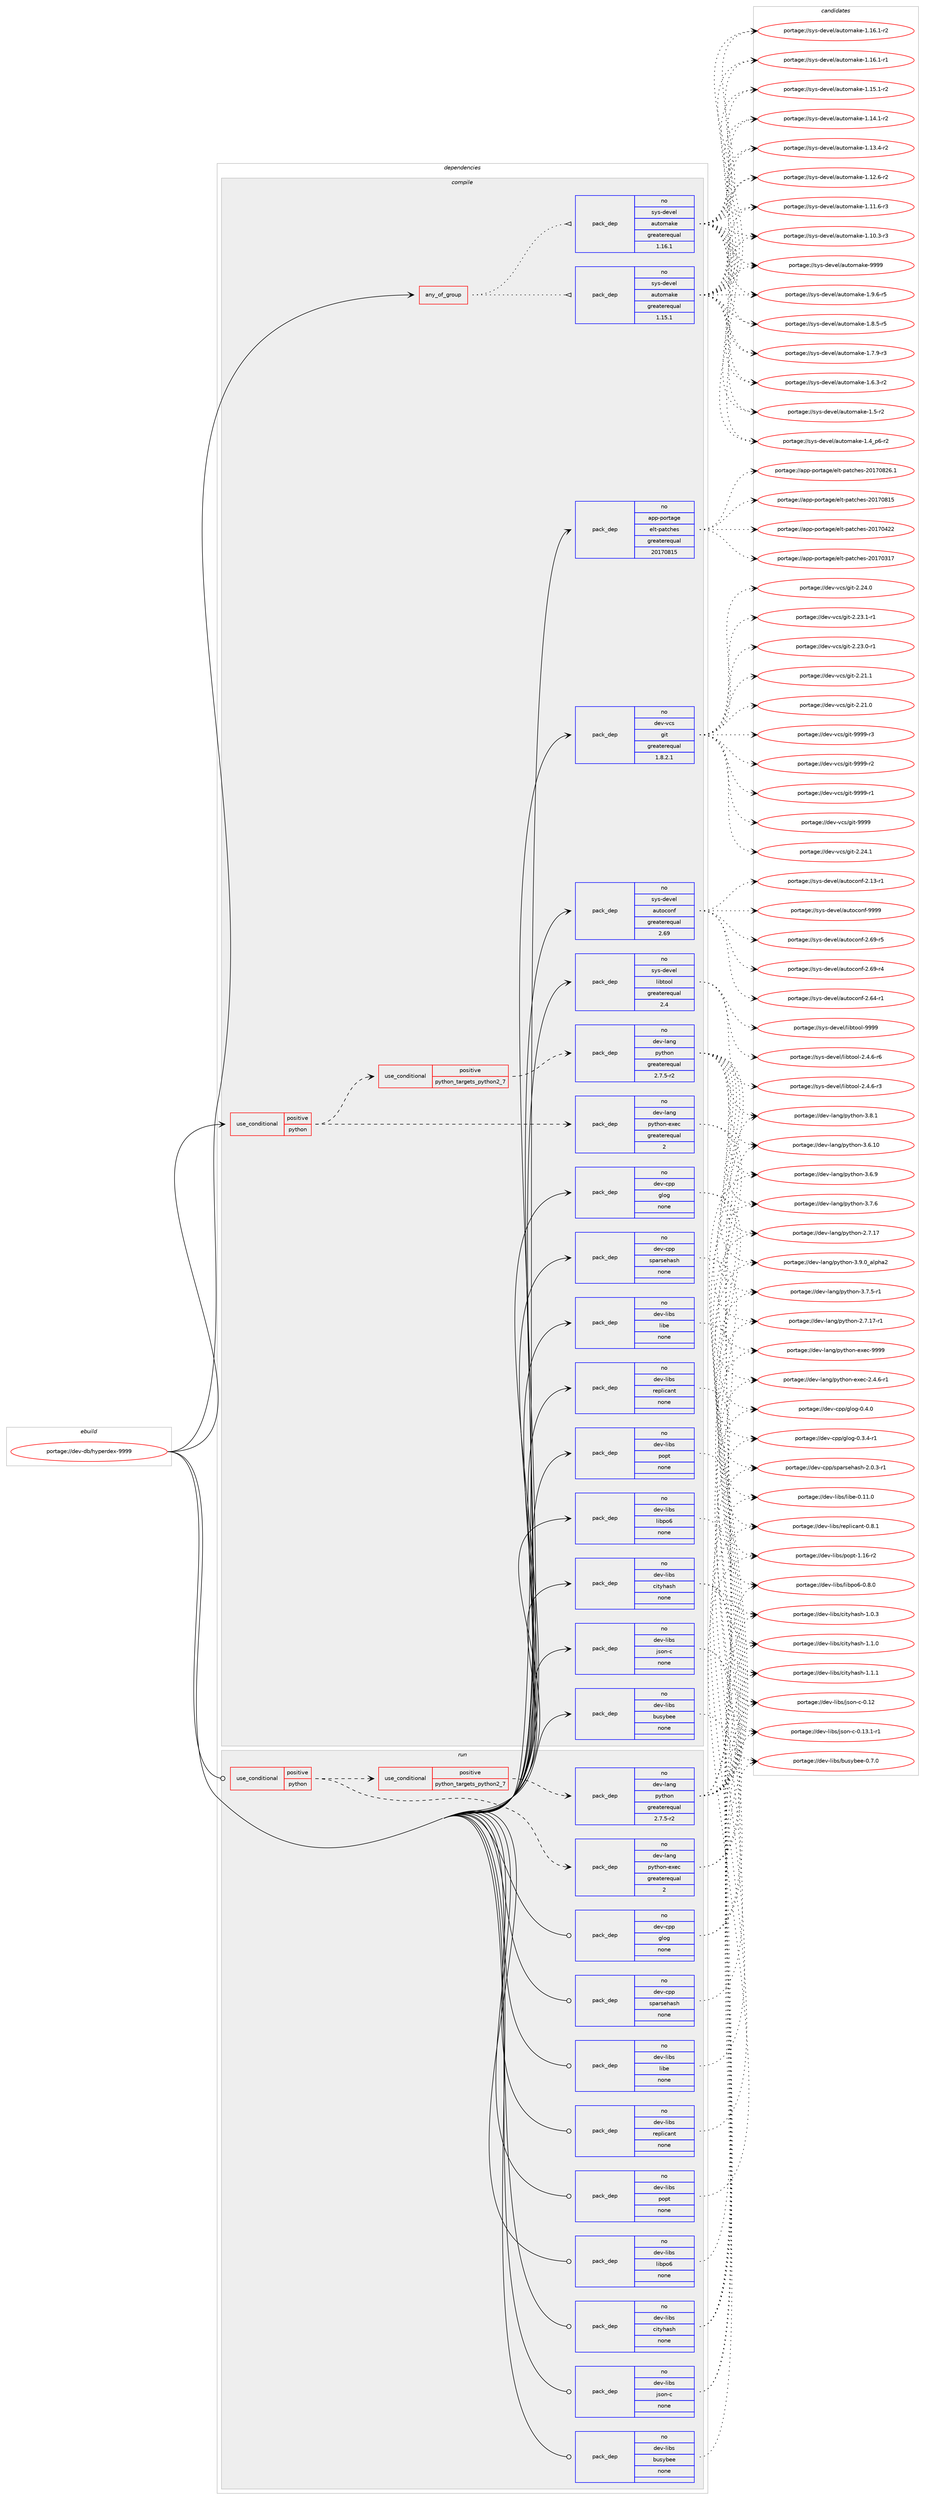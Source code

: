 digraph prolog {

# *************
# Graph options
# *************

newrank=true;
concentrate=true;
compound=true;
graph [rankdir=LR,fontname=Helvetica,fontsize=10,ranksep=1.5];#, ranksep=2.5, nodesep=0.2];
edge  [arrowhead=vee];
node  [fontname=Helvetica,fontsize=10];

# **********
# The ebuild
# **********

subgraph cluster_leftcol {
color=gray;
rank=same;
label=<<i>ebuild</i>>;
id [label="portage://dev-db/hyperdex-9999", color=red, width=4, href="../dev-db/hyperdex-9999.svg"];
}

# ****************
# The dependencies
# ****************

subgraph cluster_midcol {
color=gray;
label=<<i>dependencies</i>>;
subgraph cluster_compile {
fillcolor="#eeeeee";
style=filled;
label=<<i>compile</i>>;
subgraph any7053 {
dependency584596 [label=<<TABLE BORDER="0" CELLBORDER="1" CELLSPACING="0" CELLPADDING="4"><TR><TD CELLPADDING="10">any_of_group</TD></TR></TABLE>>, shape=none, color=red];subgraph pack438592 {
dependency584597 [label=<<TABLE BORDER="0" CELLBORDER="1" CELLSPACING="0" CELLPADDING="4" WIDTH="220"><TR><TD ROWSPAN="6" CELLPADDING="30">pack_dep</TD></TR><TR><TD WIDTH="110">no</TD></TR><TR><TD>sys-devel</TD></TR><TR><TD>automake</TD></TR><TR><TD>greaterequal</TD></TR><TR><TD>1.16.1</TD></TR></TABLE>>, shape=none, color=blue];
}
dependency584596:e -> dependency584597:w [weight=20,style="dotted",arrowhead="oinv"];
subgraph pack438593 {
dependency584598 [label=<<TABLE BORDER="0" CELLBORDER="1" CELLSPACING="0" CELLPADDING="4" WIDTH="220"><TR><TD ROWSPAN="6" CELLPADDING="30">pack_dep</TD></TR><TR><TD WIDTH="110">no</TD></TR><TR><TD>sys-devel</TD></TR><TR><TD>automake</TD></TR><TR><TD>greaterequal</TD></TR><TR><TD>1.15.1</TD></TR></TABLE>>, shape=none, color=blue];
}
dependency584596:e -> dependency584598:w [weight=20,style="dotted",arrowhead="oinv"];
}
id:e -> dependency584596:w [weight=20,style="solid",arrowhead="vee"];
subgraph cond138690 {
dependency584599 [label=<<TABLE BORDER="0" CELLBORDER="1" CELLSPACING="0" CELLPADDING="4"><TR><TD ROWSPAN="3" CELLPADDING="10">use_conditional</TD></TR><TR><TD>positive</TD></TR><TR><TD>python</TD></TR></TABLE>>, shape=none, color=red];
subgraph cond138691 {
dependency584600 [label=<<TABLE BORDER="0" CELLBORDER="1" CELLSPACING="0" CELLPADDING="4"><TR><TD ROWSPAN="3" CELLPADDING="10">use_conditional</TD></TR><TR><TD>positive</TD></TR><TR><TD>python_targets_python2_7</TD></TR></TABLE>>, shape=none, color=red];
subgraph pack438594 {
dependency584601 [label=<<TABLE BORDER="0" CELLBORDER="1" CELLSPACING="0" CELLPADDING="4" WIDTH="220"><TR><TD ROWSPAN="6" CELLPADDING="30">pack_dep</TD></TR><TR><TD WIDTH="110">no</TD></TR><TR><TD>dev-lang</TD></TR><TR><TD>python</TD></TR><TR><TD>greaterequal</TD></TR><TR><TD>2.7.5-r2</TD></TR></TABLE>>, shape=none, color=blue];
}
dependency584600:e -> dependency584601:w [weight=20,style="dashed",arrowhead="vee"];
}
dependency584599:e -> dependency584600:w [weight=20,style="dashed",arrowhead="vee"];
subgraph pack438595 {
dependency584602 [label=<<TABLE BORDER="0" CELLBORDER="1" CELLSPACING="0" CELLPADDING="4" WIDTH="220"><TR><TD ROWSPAN="6" CELLPADDING="30">pack_dep</TD></TR><TR><TD WIDTH="110">no</TD></TR><TR><TD>dev-lang</TD></TR><TR><TD>python-exec</TD></TR><TR><TD>greaterequal</TD></TR><TR><TD>2</TD></TR></TABLE>>, shape=none, color=blue];
}
dependency584599:e -> dependency584602:w [weight=20,style="dashed",arrowhead="vee"];
}
id:e -> dependency584599:w [weight=20,style="solid",arrowhead="vee"];
subgraph pack438596 {
dependency584603 [label=<<TABLE BORDER="0" CELLBORDER="1" CELLSPACING="0" CELLPADDING="4" WIDTH="220"><TR><TD ROWSPAN="6" CELLPADDING="30">pack_dep</TD></TR><TR><TD WIDTH="110">no</TD></TR><TR><TD>app-portage</TD></TR><TR><TD>elt-patches</TD></TR><TR><TD>greaterequal</TD></TR><TR><TD>20170815</TD></TR></TABLE>>, shape=none, color=blue];
}
id:e -> dependency584603:w [weight=20,style="solid",arrowhead="vee"];
subgraph pack438597 {
dependency584604 [label=<<TABLE BORDER="0" CELLBORDER="1" CELLSPACING="0" CELLPADDING="4" WIDTH="220"><TR><TD ROWSPAN="6" CELLPADDING="30">pack_dep</TD></TR><TR><TD WIDTH="110">no</TD></TR><TR><TD>dev-cpp</TD></TR><TR><TD>glog</TD></TR><TR><TD>none</TD></TR><TR><TD></TD></TR></TABLE>>, shape=none, color=blue];
}
id:e -> dependency584604:w [weight=20,style="solid",arrowhead="vee"];
subgraph pack438598 {
dependency584605 [label=<<TABLE BORDER="0" CELLBORDER="1" CELLSPACING="0" CELLPADDING="4" WIDTH="220"><TR><TD ROWSPAN="6" CELLPADDING="30">pack_dep</TD></TR><TR><TD WIDTH="110">no</TD></TR><TR><TD>dev-cpp</TD></TR><TR><TD>sparsehash</TD></TR><TR><TD>none</TD></TR><TR><TD></TD></TR></TABLE>>, shape=none, color=blue];
}
id:e -> dependency584605:w [weight=20,style="solid",arrowhead="vee"];
subgraph pack438599 {
dependency584606 [label=<<TABLE BORDER="0" CELLBORDER="1" CELLSPACING="0" CELLPADDING="4" WIDTH="220"><TR><TD ROWSPAN="6" CELLPADDING="30">pack_dep</TD></TR><TR><TD WIDTH="110">no</TD></TR><TR><TD>dev-libs</TD></TR><TR><TD>busybee</TD></TR><TR><TD>none</TD></TR><TR><TD></TD></TR></TABLE>>, shape=none, color=blue];
}
id:e -> dependency584606:w [weight=20,style="solid",arrowhead="vee"];
subgraph pack438600 {
dependency584607 [label=<<TABLE BORDER="0" CELLBORDER="1" CELLSPACING="0" CELLPADDING="4" WIDTH="220"><TR><TD ROWSPAN="6" CELLPADDING="30">pack_dep</TD></TR><TR><TD WIDTH="110">no</TD></TR><TR><TD>dev-libs</TD></TR><TR><TD>cityhash</TD></TR><TR><TD>none</TD></TR><TR><TD></TD></TR></TABLE>>, shape=none, color=blue];
}
id:e -> dependency584607:w [weight=20,style="solid",arrowhead="vee"];
subgraph pack438601 {
dependency584608 [label=<<TABLE BORDER="0" CELLBORDER="1" CELLSPACING="0" CELLPADDING="4" WIDTH="220"><TR><TD ROWSPAN="6" CELLPADDING="30">pack_dep</TD></TR><TR><TD WIDTH="110">no</TD></TR><TR><TD>dev-libs</TD></TR><TR><TD>json-c</TD></TR><TR><TD>none</TD></TR><TR><TD></TD></TR></TABLE>>, shape=none, color=blue];
}
id:e -> dependency584608:w [weight=20,style="solid",arrowhead="vee"];
subgraph pack438602 {
dependency584609 [label=<<TABLE BORDER="0" CELLBORDER="1" CELLSPACING="0" CELLPADDING="4" WIDTH="220"><TR><TD ROWSPAN="6" CELLPADDING="30">pack_dep</TD></TR><TR><TD WIDTH="110">no</TD></TR><TR><TD>dev-libs</TD></TR><TR><TD>libe</TD></TR><TR><TD>none</TD></TR><TR><TD></TD></TR></TABLE>>, shape=none, color=blue];
}
id:e -> dependency584609:w [weight=20,style="solid",arrowhead="vee"];
subgraph pack438603 {
dependency584610 [label=<<TABLE BORDER="0" CELLBORDER="1" CELLSPACING="0" CELLPADDING="4" WIDTH="220"><TR><TD ROWSPAN="6" CELLPADDING="30">pack_dep</TD></TR><TR><TD WIDTH="110">no</TD></TR><TR><TD>dev-libs</TD></TR><TR><TD>libpo6</TD></TR><TR><TD>none</TD></TR><TR><TD></TD></TR></TABLE>>, shape=none, color=blue];
}
id:e -> dependency584610:w [weight=20,style="solid",arrowhead="vee"];
subgraph pack438604 {
dependency584611 [label=<<TABLE BORDER="0" CELLBORDER="1" CELLSPACING="0" CELLPADDING="4" WIDTH="220"><TR><TD ROWSPAN="6" CELLPADDING="30">pack_dep</TD></TR><TR><TD WIDTH="110">no</TD></TR><TR><TD>dev-libs</TD></TR><TR><TD>popt</TD></TR><TR><TD>none</TD></TR><TR><TD></TD></TR></TABLE>>, shape=none, color=blue];
}
id:e -> dependency584611:w [weight=20,style="solid",arrowhead="vee"];
subgraph pack438605 {
dependency584612 [label=<<TABLE BORDER="0" CELLBORDER="1" CELLSPACING="0" CELLPADDING="4" WIDTH="220"><TR><TD ROWSPAN="6" CELLPADDING="30">pack_dep</TD></TR><TR><TD WIDTH="110">no</TD></TR><TR><TD>dev-libs</TD></TR><TR><TD>replicant</TD></TR><TR><TD>none</TD></TR><TR><TD></TD></TR></TABLE>>, shape=none, color=blue];
}
id:e -> dependency584612:w [weight=20,style="solid",arrowhead="vee"];
subgraph pack438606 {
dependency584613 [label=<<TABLE BORDER="0" CELLBORDER="1" CELLSPACING="0" CELLPADDING="4" WIDTH="220"><TR><TD ROWSPAN="6" CELLPADDING="30">pack_dep</TD></TR><TR><TD WIDTH="110">no</TD></TR><TR><TD>dev-vcs</TD></TR><TR><TD>git</TD></TR><TR><TD>greaterequal</TD></TR><TR><TD>1.8.2.1</TD></TR></TABLE>>, shape=none, color=blue];
}
id:e -> dependency584613:w [weight=20,style="solid",arrowhead="vee"];
subgraph pack438607 {
dependency584614 [label=<<TABLE BORDER="0" CELLBORDER="1" CELLSPACING="0" CELLPADDING="4" WIDTH="220"><TR><TD ROWSPAN="6" CELLPADDING="30">pack_dep</TD></TR><TR><TD WIDTH="110">no</TD></TR><TR><TD>sys-devel</TD></TR><TR><TD>autoconf</TD></TR><TR><TD>greaterequal</TD></TR><TR><TD>2.69</TD></TR></TABLE>>, shape=none, color=blue];
}
id:e -> dependency584614:w [weight=20,style="solid",arrowhead="vee"];
subgraph pack438608 {
dependency584615 [label=<<TABLE BORDER="0" CELLBORDER="1" CELLSPACING="0" CELLPADDING="4" WIDTH="220"><TR><TD ROWSPAN="6" CELLPADDING="30">pack_dep</TD></TR><TR><TD WIDTH="110">no</TD></TR><TR><TD>sys-devel</TD></TR><TR><TD>libtool</TD></TR><TR><TD>greaterequal</TD></TR><TR><TD>2.4</TD></TR></TABLE>>, shape=none, color=blue];
}
id:e -> dependency584615:w [weight=20,style="solid",arrowhead="vee"];
}
subgraph cluster_compileandrun {
fillcolor="#eeeeee";
style=filled;
label=<<i>compile and run</i>>;
}
subgraph cluster_run {
fillcolor="#eeeeee";
style=filled;
label=<<i>run</i>>;
subgraph cond138692 {
dependency584616 [label=<<TABLE BORDER="0" CELLBORDER="1" CELLSPACING="0" CELLPADDING="4"><TR><TD ROWSPAN="3" CELLPADDING="10">use_conditional</TD></TR><TR><TD>positive</TD></TR><TR><TD>python</TD></TR></TABLE>>, shape=none, color=red];
subgraph cond138693 {
dependency584617 [label=<<TABLE BORDER="0" CELLBORDER="1" CELLSPACING="0" CELLPADDING="4"><TR><TD ROWSPAN="3" CELLPADDING="10">use_conditional</TD></TR><TR><TD>positive</TD></TR><TR><TD>python_targets_python2_7</TD></TR></TABLE>>, shape=none, color=red];
subgraph pack438609 {
dependency584618 [label=<<TABLE BORDER="0" CELLBORDER="1" CELLSPACING="0" CELLPADDING="4" WIDTH="220"><TR><TD ROWSPAN="6" CELLPADDING="30">pack_dep</TD></TR><TR><TD WIDTH="110">no</TD></TR><TR><TD>dev-lang</TD></TR><TR><TD>python</TD></TR><TR><TD>greaterequal</TD></TR><TR><TD>2.7.5-r2</TD></TR></TABLE>>, shape=none, color=blue];
}
dependency584617:e -> dependency584618:w [weight=20,style="dashed",arrowhead="vee"];
}
dependency584616:e -> dependency584617:w [weight=20,style="dashed",arrowhead="vee"];
subgraph pack438610 {
dependency584619 [label=<<TABLE BORDER="0" CELLBORDER="1" CELLSPACING="0" CELLPADDING="4" WIDTH="220"><TR><TD ROWSPAN="6" CELLPADDING="30">pack_dep</TD></TR><TR><TD WIDTH="110">no</TD></TR><TR><TD>dev-lang</TD></TR><TR><TD>python-exec</TD></TR><TR><TD>greaterequal</TD></TR><TR><TD>2</TD></TR></TABLE>>, shape=none, color=blue];
}
dependency584616:e -> dependency584619:w [weight=20,style="dashed",arrowhead="vee"];
}
id:e -> dependency584616:w [weight=20,style="solid",arrowhead="odot"];
subgraph pack438611 {
dependency584620 [label=<<TABLE BORDER="0" CELLBORDER="1" CELLSPACING="0" CELLPADDING="4" WIDTH="220"><TR><TD ROWSPAN="6" CELLPADDING="30">pack_dep</TD></TR><TR><TD WIDTH="110">no</TD></TR><TR><TD>dev-cpp</TD></TR><TR><TD>glog</TD></TR><TR><TD>none</TD></TR><TR><TD></TD></TR></TABLE>>, shape=none, color=blue];
}
id:e -> dependency584620:w [weight=20,style="solid",arrowhead="odot"];
subgraph pack438612 {
dependency584621 [label=<<TABLE BORDER="0" CELLBORDER="1" CELLSPACING="0" CELLPADDING="4" WIDTH="220"><TR><TD ROWSPAN="6" CELLPADDING="30">pack_dep</TD></TR><TR><TD WIDTH="110">no</TD></TR><TR><TD>dev-cpp</TD></TR><TR><TD>sparsehash</TD></TR><TR><TD>none</TD></TR><TR><TD></TD></TR></TABLE>>, shape=none, color=blue];
}
id:e -> dependency584621:w [weight=20,style="solid",arrowhead="odot"];
subgraph pack438613 {
dependency584622 [label=<<TABLE BORDER="0" CELLBORDER="1" CELLSPACING="0" CELLPADDING="4" WIDTH="220"><TR><TD ROWSPAN="6" CELLPADDING="30">pack_dep</TD></TR><TR><TD WIDTH="110">no</TD></TR><TR><TD>dev-libs</TD></TR><TR><TD>busybee</TD></TR><TR><TD>none</TD></TR><TR><TD></TD></TR></TABLE>>, shape=none, color=blue];
}
id:e -> dependency584622:w [weight=20,style="solid",arrowhead="odot"];
subgraph pack438614 {
dependency584623 [label=<<TABLE BORDER="0" CELLBORDER="1" CELLSPACING="0" CELLPADDING="4" WIDTH="220"><TR><TD ROWSPAN="6" CELLPADDING="30">pack_dep</TD></TR><TR><TD WIDTH="110">no</TD></TR><TR><TD>dev-libs</TD></TR><TR><TD>cityhash</TD></TR><TR><TD>none</TD></TR><TR><TD></TD></TR></TABLE>>, shape=none, color=blue];
}
id:e -> dependency584623:w [weight=20,style="solid",arrowhead="odot"];
subgraph pack438615 {
dependency584624 [label=<<TABLE BORDER="0" CELLBORDER="1" CELLSPACING="0" CELLPADDING="4" WIDTH="220"><TR><TD ROWSPAN="6" CELLPADDING="30">pack_dep</TD></TR><TR><TD WIDTH="110">no</TD></TR><TR><TD>dev-libs</TD></TR><TR><TD>json-c</TD></TR><TR><TD>none</TD></TR><TR><TD></TD></TR></TABLE>>, shape=none, color=blue];
}
id:e -> dependency584624:w [weight=20,style="solid",arrowhead="odot"];
subgraph pack438616 {
dependency584625 [label=<<TABLE BORDER="0" CELLBORDER="1" CELLSPACING="0" CELLPADDING="4" WIDTH="220"><TR><TD ROWSPAN="6" CELLPADDING="30">pack_dep</TD></TR><TR><TD WIDTH="110">no</TD></TR><TR><TD>dev-libs</TD></TR><TR><TD>libe</TD></TR><TR><TD>none</TD></TR><TR><TD></TD></TR></TABLE>>, shape=none, color=blue];
}
id:e -> dependency584625:w [weight=20,style="solid",arrowhead="odot"];
subgraph pack438617 {
dependency584626 [label=<<TABLE BORDER="0" CELLBORDER="1" CELLSPACING="0" CELLPADDING="4" WIDTH="220"><TR><TD ROWSPAN="6" CELLPADDING="30">pack_dep</TD></TR><TR><TD WIDTH="110">no</TD></TR><TR><TD>dev-libs</TD></TR><TR><TD>libpo6</TD></TR><TR><TD>none</TD></TR><TR><TD></TD></TR></TABLE>>, shape=none, color=blue];
}
id:e -> dependency584626:w [weight=20,style="solid",arrowhead="odot"];
subgraph pack438618 {
dependency584627 [label=<<TABLE BORDER="0" CELLBORDER="1" CELLSPACING="0" CELLPADDING="4" WIDTH="220"><TR><TD ROWSPAN="6" CELLPADDING="30">pack_dep</TD></TR><TR><TD WIDTH="110">no</TD></TR><TR><TD>dev-libs</TD></TR><TR><TD>popt</TD></TR><TR><TD>none</TD></TR><TR><TD></TD></TR></TABLE>>, shape=none, color=blue];
}
id:e -> dependency584627:w [weight=20,style="solid",arrowhead="odot"];
subgraph pack438619 {
dependency584628 [label=<<TABLE BORDER="0" CELLBORDER="1" CELLSPACING="0" CELLPADDING="4" WIDTH="220"><TR><TD ROWSPAN="6" CELLPADDING="30">pack_dep</TD></TR><TR><TD WIDTH="110">no</TD></TR><TR><TD>dev-libs</TD></TR><TR><TD>replicant</TD></TR><TR><TD>none</TD></TR><TR><TD></TD></TR></TABLE>>, shape=none, color=blue];
}
id:e -> dependency584628:w [weight=20,style="solid",arrowhead="odot"];
}
}

# **************
# The candidates
# **************

subgraph cluster_choices {
rank=same;
color=gray;
label=<<i>candidates</i>>;

subgraph choice438592 {
color=black;
nodesep=1;
choice115121115451001011181011084797117116111109971071014557575757 [label="portage://sys-devel/automake-9999", color=red, width=4,href="../sys-devel/automake-9999.svg"];
choice115121115451001011181011084797117116111109971071014549465746544511453 [label="portage://sys-devel/automake-1.9.6-r5", color=red, width=4,href="../sys-devel/automake-1.9.6-r5.svg"];
choice115121115451001011181011084797117116111109971071014549465646534511453 [label="portage://sys-devel/automake-1.8.5-r5", color=red, width=4,href="../sys-devel/automake-1.8.5-r5.svg"];
choice115121115451001011181011084797117116111109971071014549465546574511451 [label="portage://sys-devel/automake-1.7.9-r3", color=red, width=4,href="../sys-devel/automake-1.7.9-r3.svg"];
choice115121115451001011181011084797117116111109971071014549465446514511450 [label="portage://sys-devel/automake-1.6.3-r2", color=red, width=4,href="../sys-devel/automake-1.6.3-r2.svg"];
choice11512111545100101118101108479711711611110997107101454946534511450 [label="portage://sys-devel/automake-1.5-r2", color=red, width=4,href="../sys-devel/automake-1.5-r2.svg"];
choice115121115451001011181011084797117116111109971071014549465295112544511450 [label="portage://sys-devel/automake-1.4_p6-r2", color=red, width=4,href="../sys-devel/automake-1.4_p6-r2.svg"];
choice11512111545100101118101108479711711611110997107101454946495446494511450 [label="portage://sys-devel/automake-1.16.1-r2", color=red, width=4,href="../sys-devel/automake-1.16.1-r2.svg"];
choice11512111545100101118101108479711711611110997107101454946495446494511449 [label="portage://sys-devel/automake-1.16.1-r1", color=red, width=4,href="../sys-devel/automake-1.16.1-r1.svg"];
choice11512111545100101118101108479711711611110997107101454946495346494511450 [label="portage://sys-devel/automake-1.15.1-r2", color=red, width=4,href="../sys-devel/automake-1.15.1-r2.svg"];
choice11512111545100101118101108479711711611110997107101454946495246494511450 [label="portage://sys-devel/automake-1.14.1-r2", color=red, width=4,href="../sys-devel/automake-1.14.1-r2.svg"];
choice11512111545100101118101108479711711611110997107101454946495146524511450 [label="portage://sys-devel/automake-1.13.4-r2", color=red, width=4,href="../sys-devel/automake-1.13.4-r2.svg"];
choice11512111545100101118101108479711711611110997107101454946495046544511450 [label="portage://sys-devel/automake-1.12.6-r2", color=red, width=4,href="../sys-devel/automake-1.12.6-r2.svg"];
choice11512111545100101118101108479711711611110997107101454946494946544511451 [label="portage://sys-devel/automake-1.11.6-r3", color=red, width=4,href="../sys-devel/automake-1.11.6-r3.svg"];
choice11512111545100101118101108479711711611110997107101454946494846514511451 [label="portage://sys-devel/automake-1.10.3-r3", color=red, width=4,href="../sys-devel/automake-1.10.3-r3.svg"];
dependency584597:e -> choice115121115451001011181011084797117116111109971071014557575757:w [style=dotted,weight="100"];
dependency584597:e -> choice115121115451001011181011084797117116111109971071014549465746544511453:w [style=dotted,weight="100"];
dependency584597:e -> choice115121115451001011181011084797117116111109971071014549465646534511453:w [style=dotted,weight="100"];
dependency584597:e -> choice115121115451001011181011084797117116111109971071014549465546574511451:w [style=dotted,weight="100"];
dependency584597:e -> choice115121115451001011181011084797117116111109971071014549465446514511450:w [style=dotted,weight="100"];
dependency584597:e -> choice11512111545100101118101108479711711611110997107101454946534511450:w [style=dotted,weight="100"];
dependency584597:e -> choice115121115451001011181011084797117116111109971071014549465295112544511450:w [style=dotted,weight="100"];
dependency584597:e -> choice11512111545100101118101108479711711611110997107101454946495446494511450:w [style=dotted,weight="100"];
dependency584597:e -> choice11512111545100101118101108479711711611110997107101454946495446494511449:w [style=dotted,weight="100"];
dependency584597:e -> choice11512111545100101118101108479711711611110997107101454946495346494511450:w [style=dotted,weight="100"];
dependency584597:e -> choice11512111545100101118101108479711711611110997107101454946495246494511450:w [style=dotted,weight="100"];
dependency584597:e -> choice11512111545100101118101108479711711611110997107101454946495146524511450:w [style=dotted,weight="100"];
dependency584597:e -> choice11512111545100101118101108479711711611110997107101454946495046544511450:w [style=dotted,weight="100"];
dependency584597:e -> choice11512111545100101118101108479711711611110997107101454946494946544511451:w [style=dotted,weight="100"];
dependency584597:e -> choice11512111545100101118101108479711711611110997107101454946494846514511451:w [style=dotted,weight="100"];
}
subgraph choice438593 {
color=black;
nodesep=1;
choice115121115451001011181011084797117116111109971071014557575757 [label="portage://sys-devel/automake-9999", color=red, width=4,href="../sys-devel/automake-9999.svg"];
choice115121115451001011181011084797117116111109971071014549465746544511453 [label="portage://sys-devel/automake-1.9.6-r5", color=red, width=4,href="../sys-devel/automake-1.9.6-r5.svg"];
choice115121115451001011181011084797117116111109971071014549465646534511453 [label="portage://sys-devel/automake-1.8.5-r5", color=red, width=4,href="../sys-devel/automake-1.8.5-r5.svg"];
choice115121115451001011181011084797117116111109971071014549465546574511451 [label="portage://sys-devel/automake-1.7.9-r3", color=red, width=4,href="../sys-devel/automake-1.7.9-r3.svg"];
choice115121115451001011181011084797117116111109971071014549465446514511450 [label="portage://sys-devel/automake-1.6.3-r2", color=red, width=4,href="../sys-devel/automake-1.6.3-r2.svg"];
choice11512111545100101118101108479711711611110997107101454946534511450 [label="portage://sys-devel/automake-1.5-r2", color=red, width=4,href="../sys-devel/automake-1.5-r2.svg"];
choice115121115451001011181011084797117116111109971071014549465295112544511450 [label="portage://sys-devel/automake-1.4_p6-r2", color=red, width=4,href="../sys-devel/automake-1.4_p6-r2.svg"];
choice11512111545100101118101108479711711611110997107101454946495446494511450 [label="portage://sys-devel/automake-1.16.1-r2", color=red, width=4,href="../sys-devel/automake-1.16.1-r2.svg"];
choice11512111545100101118101108479711711611110997107101454946495446494511449 [label="portage://sys-devel/automake-1.16.1-r1", color=red, width=4,href="../sys-devel/automake-1.16.1-r1.svg"];
choice11512111545100101118101108479711711611110997107101454946495346494511450 [label="portage://sys-devel/automake-1.15.1-r2", color=red, width=4,href="../sys-devel/automake-1.15.1-r2.svg"];
choice11512111545100101118101108479711711611110997107101454946495246494511450 [label="portage://sys-devel/automake-1.14.1-r2", color=red, width=4,href="../sys-devel/automake-1.14.1-r2.svg"];
choice11512111545100101118101108479711711611110997107101454946495146524511450 [label="portage://sys-devel/automake-1.13.4-r2", color=red, width=4,href="../sys-devel/automake-1.13.4-r2.svg"];
choice11512111545100101118101108479711711611110997107101454946495046544511450 [label="portage://sys-devel/automake-1.12.6-r2", color=red, width=4,href="../sys-devel/automake-1.12.6-r2.svg"];
choice11512111545100101118101108479711711611110997107101454946494946544511451 [label="portage://sys-devel/automake-1.11.6-r3", color=red, width=4,href="../sys-devel/automake-1.11.6-r3.svg"];
choice11512111545100101118101108479711711611110997107101454946494846514511451 [label="portage://sys-devel/automake-1.10.3-r3", color=red, width=4,href="../sys-devel/automake-1.10.3-r3.svg"];
dependency584598:e -> choice115121115451001011181011084797117116111109971071014557575757:w [style=dotted,weight="100"];
dependency584598:e -> choice115121115451001011181011084797117116111109971071014549465746544511453:w [style=dotted,weight="100"];
dependency584598:e -> choice115121115451001011181011084797117116111109971071014549465646534511453:w [style=dotted,weight="100"];
dependency584598:e -> choice115121115451001011181011084797117116111109971071014549465546574511451:w [style=dotted,weight="100"];
dependency584598:e -> choice115121115451001011181011084797117116111109971071014549465446514511450:w [style=dotted,weight="100"];
dependency584598:e -> choice11512111545100101118101108479711711611110997107101454946534511450:w [style=dotted,weight="100"];
dependency584598:e -> choice115121115451001011181011084797117116111109971071014549465295112544511450:w [style=dotted,weight="100"];
dependency584598:e -> choice11512111545100101118101108479711711611110997107101454946495446494511450:w [style=dotted,weight="100"];
dependency584598:e -> choice11512111545100101118101108479711711611110997107101454946495446494511449:w [style=dotted,weight="100"];
dependency584598:e -> choice11512111545100101118101108479711711611110997107101454946495346494511450:w [style=dotted,weight="100"];
dependency584598:e -> choice11512111545100101118101108479711711611110997107101454946495246494511450:w [style=dotted,weight="100"];
dependency584598:e -> choice11512111545100101118101108479711711611110997107101454946495146524511450:w [style=dotted,weight="100"];
dependency584598:e -> choice11512111545100101118101108479711711611110997107101454946495046544511450:w [style=dotted,weight="100"];
dependency584598:e -> choice11512111545100101118101108479711711611110997107101454946494946544511451:w [style=dotted,weight="100"];
dependency584598:e -> choice11512111545100101118101108479711711611110997107101454946494846514511451:w [style=dotted,weight="100"];
}
subgraph choice438594 {
color=black;
nodesep=1;
choice10010111845108971101034711212111610411111045514657464895971081121049750 [label="portage://dev-lang/python-3.9.0_alpha2", color=red, width=4,href="../dev-lang/python-3.9.0_alpha2.svg"];
choice100101118451089711010347112121116104111110455146564649 [label="portage://dev-lang/python-3.8.1", color=red, width=4,href="../dev-lang/python-3.8.1.svg"];
choice100101118451089711010347112121116104111110455146554654 [label="portage://dev-lang/python-3.7.6", color=red, width=4,href="../dev-lang/python-3.7.6.svg"];
choice1001011184510897110103471121211161041111104551465546534511449 [label="portage://dev-lang/python-3.7.5-r1", color=red, width=4,href="../dev-lang/python-3.7.5-r1.svg"];
choice100101118451089711010347112121116104111110455146544657 [label="portage://dev-lang/python-3.6.9", color=red, width=4,href="../dev-lang/python-3.6.9.svg"];
choice10010111845108971101034711212111610411111045514654464948 [label="portage://dev-lang/python-3.6.10", color=red, width=4,href="../dev-lang/python-3.6.10.svg"];
choice100101118451089711010347112121116104111110455046554649554511449 [label="portage://dev-lang/python-2.7.17-r1", color=red, width=4,href="../dev-lang/python-2.7.17-r1.svg"];
choice10010111845108971101034711212111610411111045504655464955 [label="portage://dev-lang/python-2.7.17", color=red, width=4,href="../dev-lang/python-2.7.17.svg"];
dependency584601:e -> choice10010111845108971101034711212111610411111045514657464895971081121049750:w [style=dotted,weight="100"];
dependency584601:e -> choice100101118451089711010347112121116104111110455146564649:w [style=dotted,weight="100"];
dependency584601:e -> choice100101118451089711010347112121116104111110455146554654:w [style=dotted,weight="100"];
dependency584601:e -> choice1001011184510897110103471121211161041111104551465546534511449:w [style=dotted,weight="100"];
dependency584601:e -> choice100101118451089711010347112121116104111110455146544657:w [style=dotted,weight="100"];
dependency584601:e -> choice10010111845108971101034711212111610411111045514654464948:w [style=dotted,weight="100"];
dependency584601:e -> choice100101118451089711010347112121116104111110455046554649554511449:w [style=dotted,weight="100"];
dependency584601:e -> choice10010111845108971101034711212111610411111045504655464955:w [style=dotted,weight="100"];
}
subgraph choice438595 {
color=black;
nodesep=1;
choice10010111845108971101034711212111610411111045101120101994557575757 [label="portage://dev-lang/python-exec-9999", color=red, width=4,href="../dev-lang/python-exec-9999.svg"];
choice10010111845108971101034711212111610411111045101120101994550465246544511449 [label="portage://dev-lang/python-exec-2.4.6-r1", color=red, width=4,href="../dev-lang/python-exec-2.4.6-r1.svg"];
dependency584602:e -> choice10010111845108971101034711212111610411111045101120101994557575757:w [style=dotted,weight="100"];
dependency584602:e -> choice10010111845108971101034711212111610411111045101120101994550465246544511449:w [style=dotted,weight="100"];
}
subgraph choice438596 {
color=black;
nodesep=1;
choice971121124511211111411697103101471011081164511297116991041011154550484955485650544649 [label="portage://app-portage/elt-patches-20170826.1", color=red, width=4,href="../app-portage/elt-patches-20170826.1.svg"];
choice97112112451121111141169710310147101108116451129711699104101115455048495548564953 [label="portage://app-portage/elt-patches-20170815", color=red, width=4,href="../app-portage/elt-patches-20170815.svg"];
choice97112112451121111141169710310147101108116451129711699104101115455048495548525050 [label="portage://app-portage/elt-patches-20170422", color=red, width=4,href="../app-portage/elt-patches-20170422.svg"];
choice97112112451121111141169710310147101108116451129711699104101115455048495548514955 [label="portage://app-portage/elt-patches-20170317", color=red, width=4,href="../app-portage/elt-patches-20170317.svg"];
dependency584603:e -> choice971121124511211111411697103101471011081164511297116991041011154550484955485650544649:w [style=dotted,weight="100"];
dependency584603:e -> choice97112112451121111141169710310147101108116451129711699104101115455048495548564953:w [style=dotted,weight="100"];
dependency584603:e -> choice97112112451121111141169710310147101108116451129711699104101115455048495548525050:w [style=dotted,weight="100"];
dependency584603:e -> choice97112112451121111141169710310147101108116451129711699104101115455048495548514955:w [style=dotted,weight="100"];
}
subgraph choice438597 {
color=black;
nodesep=1;
choice100101118459911211247103108111103454846524648 [label="portage://dev-cpp/glog-0.4.0", color=red, width=4,href="../dev-cpp/glog-0.4.0.svg"];
choice1001011184599112112471031081111034548465146524511449 [label="portage://dev-cpp/glog-0.3.4-r1", color=red, width=4,href="../dev-cpp/glog-0.3.4-r1.svg"];
dependency584604:e -> choice100101118459911211247103108111103454846524648:w [style=dotted,weight="100"];
dependency584604:e -> choice1001011184599112112471031081111034548465146524511449:w [style=dotted,weight="100"];
}
subgraph choice438598 {
color=black;
nodesep=1;
choice10010111845991121124711511297114115101104971151044550464846514511449 [label="portage://dev-cpp/sparsehash-2.0.3-r1", color=red, width=4,href="../dev-cpp/sparsehash-2.0.3-r1.svg"];
dependency584605:e -> choice10010111845991121124711511297114115101104971151044550464846514511449:w [style=dotted,weight="100"];
}
subgraph choice438599 {
color=black;
nodesep=1;
choice1001011184510810598115479811711512198101101454846554648 [label="portage://dev-libs/busybee-0.7.0", color=red, width=4,href="../dev-libs/busybee-0.7.0.svg"];
dependency584606:e -> choice1001011184510810598115479811711512198101101454846554648:w [style=dotted,weight="100"];
}
subgraph choice438600 {
color=black;
nodesep=1;
choice1001011184510810598115479910511612110497115104454946494649 [label="portage://dev-libs/cityhash-1.1.1", color=red, width=4,href="../dev-libs/cityhash-1.1.1.svg"];
choice1001011184510810598115479910511612110497115104454946494648 [label="portage://dev-libs/cityhash-1.1.0", color=red, width=4,href="../dev-libs/cityhash-1.1.0.svg"];
choice1001011184510810598115479910511612110497115104454946484651 [label="portage://dev-libs/cityhash-1.0.3", color=red, width=4,href="../dev-libs/cityhash-1.0.3.svg"];
dependency584607:e -> choice1001011184510810598115479910511612110497115104454946494649:w [style=dotted,weight="100"];
dependency584607:e -> choice1001011184510810598115479910511612110497115104454946494648:w [style=dotted,weight="100"];
dependency584607:e -> choice1001011184510810598115479910511612110497115104454946484651:w [style=dotted,weight="100"];
}
subgraph choice438601 {
color=black;
nodesep=1;
choice1001011184510810598115471061151111104599454846495146494511449 [label="portage://dev-libs/json-c-0.13.1-r1", color=red, width=4,href="../dev-libs/json-c-0.13.1-r1.svg"];
choice10010111845108105981154710611511111045994548464950 [label="portage://dev-libs/json-c-0.12", color=red, width=4,href="../dev-libs/json-c-0.12.svg"];
dependency584608:e -> choice1001011184510810598115471061151111104599454846495146494511449:w [style=dotted,weight="100"];
dependency584608:e -> choice10010111845108105981154710611511111045994548464950:w [style=dotted,weight="100"];
}
subgraph choice438602 {
color=black;
nodesep=1;
choice1001011184510810598115471081059810145484649494648 [label="portage://dev-libs/libe-0.11.0", color=red, width=4,href="../dev-libs/libe-0.11.0.svg"];
dependency584609:e -> choice1001011184510810598115471081059810145484649494648:w [style=dotted,weight="100"];
}
subgraph choice438603 {
color=black;
nodesep=1;
choice1001011184510810598115471081059811211154454846564648 [label="portage://dev-libs/libpo6-0.8.0", color=red, width=4,href="../dev-libs/libpo6-0.8.0.svg"];
dependency584610:e -> choice1001011184510810598115471081059811211154454846564648:w [style=dotted,weight="100"];
}
subgraph choice438604 {
color=black;
nodesep=1;
choice10010111845108105981154711211111211645494649544511450 [label="portage://dev-libs/popt-1.16-r2", color=red, width=4,href="../dev-libs/popt-1.16-r2.svg"];
dependency584611:e -> choice10010111845108105981154711211111211645494649544511450:w [style=dotted,weight="100"];
}
subgraph choice438605 {
color=black;
nodesep=1;
choice1001011184510810598115471141011121081059997110116454846564649 [label="portage://dev-libs/replicant-0.8.1", color=red, width=4,href="../dev-libs/replicant-0.8.1.svg"];
dependency584612:e -> choice1001011184510810598115471141011121081059997110116454846564649:w [style=dotted,weight="100"];
}
subgraph choice438606 {
color=black;
nodesep=1;
choice10010111845118991154710310511645575757574511451 [label="portage://dev-vcs/git-9999-r3", color=red, width=4,href="../dev-vcs/git-9999-r3.svg"];
choice10010111845118991154710310511645575757574511450 [label="portage://dev-vcs/git-9999-r2", color=red, width=4,href="../dev-vcs/git-9999-r2.svg"];
choice10010111845118991154710310511645575757574511449 [label="portage://dev-vcs/git-9999-r1", color=red, width=4,href="../dev-vcs/git-9999-r1.svg"];
choice1001011184511899115471031051164557575757 [label="portage://dev-vcs/git-9999", color=red, width=4,href="../dev-vcs/git-9999.svg"];
choice10010111845118991154710310511645504650524649 [label="portage://dev-vcs/git-2.24.1", color=red, width=4,href="../dev-vcs/git-2.24.1.svg"];
choice10010111845118991154710310511645504650524648 [label="portage://dev-vcs/git-2.24.0", color=red, width=4,href="../dev-vcs/git-2.24.0.svg"];
choice100101118451189911547103105116455046505146494511449 [label="portage://dev-vcs/git-2.23.1-r1", color=red, width=4,href="../dev-vcs/git-2.23.1-r1.svg"];
choice100101118451189911547103105116455046505146484511449 [label="portage://dev-vcs/git-2.23.0-r1", color=red, width=4,href="../dev-vcs/git-2.23.0-r1.svg"];
choice10010111845118991154710310511645504650494649 [label="portage://dev-vcs/git-2.21.1", color=red, width=4,href="../dev-vcs/git-2.21.1.svg"];
choice10010111845118991154710310511645504650494648 [label="portage://dev-vcs/git-2.21.0", color=red, width=4,href="../dev-vcs/git-2.21.0.svg"];
dependency584613:e -> choice10010111845118991154710310511645575757574511451:w [style=dotted,weight="100"];
dependency584613:e -> choice10010111845118991154710310511645575757574511450:w [style=dotted,weight="100"];
dependency584613:e -> choice10010111845118991154710310511645575757574511449:w [style=dotted,weight="100"];
dependency584613:e -> choice1001011184511899115471031051164557575757:w [style=dotted,weight="100"];
dependency584613:e -> choice10010111845118991154710310511645504650524649:w [style=dotted,weight="100"];
dependency584613:e -> choice10010111845118991154710310511645504650524648:w [style=dotted,weight="100"];
dependency584613:e -> choice100101118451189911547103105116455046505146494511449:w [style=dotted,weight="100"];
dependency584613:e -> choice100101118451189911547103105116455046505146484511449:w [style=dotted,weight="100"];
dependency584613:e -> choice10010111845118991154710310511645504650494649:w [style=dotted,weight="100"];
dependency584613:e -> choice10010111845118991154710310511645504650494648:w [style=dotted,weight="100"];
}
subgraph choice438607 {
color=black;
nodesep=1;
choice115121115451001011181011084797117116111991111101024557575757 [label="portage://sys-devel/autoconf-9999", color=red, width=4,href="../sys-devel/autoconf-9999.svg"];
choice1151211154510010111810110847971171161119911111010245504654574511453 [label="portage://sys-devel/autoconf-2.69-r5", color=red, width=4,href="../sys-devel/autoconf-2.69-r5.svg"];
choice1151211154510010111810110847971171161119911111010245504654574511452 [label="portage://sys-devel/autoconf-2.69-r4", color=red, width=4,href="../sys-devel/autoconf-2.69-r4.svg"];
choice1151211154510010111810110847971171161119911111010245504654524511449 [label="portage://sys-devel/autoconf-2.64-r1", color=red, width=4,href="../sys-devel/autoconf-2.64-r1.svg"];
choice1151211154510010111810110847971171161119911111010245504649514511449 [label="portage://sys-devel/autoconf-2.13-r1", color=red, width=4,href="../sys-devel/autoconf-2.13-r1.svg"];
dependency584614:e -> choice115121115451001011181011084797117116111991111101024557575757:w [style=dotted,weight="100"];
dependency584614:e -> choice1151211154510010111810110847971171161119911111010245504654574511453:w [style=dotted,weight="100"];
dependency584614:e -> choice1151211154510010111810110847971171161119911111010245504654574511452:w [style=dotted,weight="100"];
dependency584614:e -> choice1151211154510010111810110847971171161119911111010245504654524511449:w [style=dotted,weight="100"];
dependency584614:e -> choice1151211154510010111810110847971171161119911111010245504649514511449:w [style=dotted,weight="100"];
}
subgraph choice438608 {
color=black;
nodesep=1;
choice1151211154510010111810110847108105981161111111084557575757 [label="portage://sys-devel/libtool-9999", color=red, width=4,href="../sys-devel/libtool-9999.svg"];
choice1151211154510010111810110847108105981161111111084550465246544511454 [label="portage://sys-devel/libtool-2.4.6-r6", color=red, width=4,href="../sys-devel/libtool-2.4.6-r6.svg"];
choice1151211154510010111810110847108105981161111111084550465246544511451 [label="portage://sys-devel/libtool-2.4.6-r3", color=red, width=4,href="../sys-devel/libtool-2.4.6-r3.svg"];
dependency584615:e -> choice1151211154510010111810110847108105981161111111084557575757:w [style=dotted,weight="100"];
dependency584615:e -> choice1151211154510010111810110847108105981161111111084550465246544511454:w [style=dotted,weight="100"];
dependency584615:e -> choice1151211154510010111810110847108105981161111111084550465246544511451:w [style=dotted,weight="100"];
}
subgraph choice438609 {
color=black;
nodesep=1;
choice10010111845108971101034711212111610411111045514657464895971081121049750 [label="portage://dev-lang/python-3.9.0_alpha2", color=red, width=4,href="../dev-lang/python-3.9.0_alpha2.svg"];
choice100101118451089711010347112121116104111110455146564649 [label="portage://dev-lang/python-3.8.1", color=red, width=4,href="../dev-lang/python-3.8.1.svg"];
choice100101118451089711010347112121116104111110455146554654 [label="portage://dev-lang/python-3.7.6", color=red, width=4,href="../dev-lang/python-3.7.6.svg"];
choice1001011184510897110103471121211161041111104551465546534511449 [label="portage://dev-lang/python-3.7.5-r1", color=red, width=4,href="../dev-lang/python-3.7.5-r1.svg"];
choice100101118451089711010347112121116104111110455146544657 [label="portage://dev-lang/python-3.6.9", color=red, width=4,href="../dev-lang/python-3.6.9.svg"];
choice10010111845108971101034711212111610411111045514654464948 [label="portage://dev-lang/python-3.6.10", color=red, width=4,href="../dev-lang/python-3.6.10.svg"];
choice100101118451089711010347112121116104111110455046554649554511449 [label="portage://dev-lang/python-2.7.17-r1", color=red, width=4,href="../dev-lang/python-2.7.17-r1.svg"];
choice10010111845108971101034711212111610411111045504655464955 [label="portage://dev-lang/python-2.7.17", color=red, width=4,href="../dev-lang/python-2.7.17.svg"];
dependency584618:e -> choice10010111845108971101034711212111610411111045514657464895971081121049750:w [style=dotted,weight="100"];
dependency584618:e -> choice100101118451089711010347112121116104111110455146564649:w [style=dotted,weight="100"];
dependency584618:e -> choice100101118451089711010347112121116104111110455146554654:w [style=dotted,weight="100"];
dependency584618:e -> choice1001011184510897110103471121211161041111104551465546534511449:w [style=dotted,weight="100"];
dependency584618:e -> choice100101118451089711010347112121116104111110455146544657:w [style=dotted,weight="100"];
dependency584618:e -> choice10010111845108971101034711212111610411111045514654464948:w [style=dotted,weight="100"];
dependency584618:e -> choice100101118451089711010347112121116104111110455046554649554511449:w [style=dotted,weight="100"];
dependency584618:e -> choice10010111845108971101034711212111610411111045504655464955:w [style=dotted,weight="100"];
}
subgraph choice438610 {
color=black;
nodesep=1;
choice10010111845108971101034711212111610411111045101120101994557575757 [label="portage://dev-lang/python-exec-9999", color=red, width=4,href="../dev-lang/python-exec-9999.svg"];
choice10010111845108971101034711212111610411111045101120101994550465246544511449 [label="portage://dev-lang/python-exec-2.4.6-r1", color=red, width=4,href="../dev-lang/python-exec-2.4.6-r1.svg"];
dependency584619:e -> choice10010111845108971101034711212111610411111045101120101994557575757:w [style=dotted,weight="100"];
dependency584619:e -> choice10010111845108971101034711212111610411111045101120101994550465246544511449:w [style=dotted,weight="100"];
}
subgraph choice438611 {
color=black;
nodesep=1;
choice100101118459911211247103108111103454846524648 [label="portage://dev-cpp/glog-0.4.0", color=red, width=4,href="../dev-cpp/glog-0.4.0.svg"];
choice1001011184599112112471031081111034548465146524511449 [label="portage://dev-cpp/glog-0.3.4-r1", color=red, width=4,href="../dev-cpp/glog-0.3.4-r1.svg"];
dependency584620:e -> choice100101118459911211247103108111103454846524648:w [style=dotted,weight="100"];
dependency584620:e -> choice1001011184599112112471031081111034548465146524511449:w [style=dotted,weight="100"];
}
subgraph choice438612 {
color=black;
nodesep=1;
choice10010111845991121124711511297114115101104971151044550464846514511449 [label="portage://dev-cpp/sparsehash-2.0.3-r1", color=red, width=4,href="../dev-cpp/sparsehash-2.0.3-r1.svg"];
dependency584621:e -> choice10010111845991121124711511297114115101104971151044550464846514511449:w [style=dotted,weight="100"];
}
subgraph choice438613 {
color=black;
nodesep=1;
choice1001011184510810598115479811711512198101101454846554648 [label="portage://dev-libs/busybee-0.7.0", color=red, width=4,href="../dev-libs/busybee-0.7.0.svg"];
dependency584622:e -> choice1001011184510810598115479811711512198101101454846554648:w [style=dotted,weight="100"];
}
subgraph choice438614 {
color=black;
nodesep=1;
choice1001011184510810598115479910511612110497115104454946494649 [label="portage://dev-libs/cityhash-1.1.1", color=red, width=4,href="../dev-libs/cityhash-1.1.1.svg"];
choice1001011184510810598115479910511612110497115104454946494648 [label="portage://dev-libs/cityhash-1.1.0", color=red, width=4,href="../dev-libs/cityhash-1.1.0.svg"];
choice1001011184510810598115479910511612110497115104454946484651 [label="portage://dev-libs/cityhash-1.0.3", color=red, width=4,href="../dev-libs/cityhash-1.0.3.svg"];
dependency584623:e -> choice1001011184510810598115479910511612110497115104454946494649:w [style=dotted,weight="100"];
dependency584623:e -> choice1001011184510810598115479910511612110497115104454946494648:w [style=dotted,weight="100"];
dependency584623:e -> choice1001011184510810598115479910511612110497115104454946484651:w [style=dotted,weight="100"];
}
subgraph choice438615 {
color=black;
nodesep=1;
choice1001011184510810598115471061151111104599454846495146494511449 [label="portage://dev-libs/json-c-0.13.1-r1", color=red, width=4,href="../dev-libs/json-c-0.13.1-r1.svg"];
choice10010111845108105981154710611511111045994548464950 [label="portage://dev-libs/json-c-0.12", color=red, width=4,href="../dev-libs/json-c-0.12.svg"];
dependency584624:e -> choice1001011184510810598115471061151111104599454846495146494511449:w [style=dotted,weight="100"];
dependency584624:e -> choice10010111845108105981154710611511111045994548464950:w [style=dotted,weight="100"];
}
subgraph choice438616 {
color=black;
nodesep=1;
choice1001011184510810598115471081059810145484649494648 [label="portage://dev-libs/libe-0.11.0", color=red, width=4,href="../dev-libs/libe-0.11.0.svg"];
dependency584625:e -> choice1001011184510810598115471081059810145484649494648:w [style=dotted,weight="100"];
}
subgraph choice438617 {
color=black;
nodesep=1;
choice1001011184510810598115471081059811211154454846564648 [label="portage://dev-libs/libpo6-0.8.0", color=red, width=4,href="../dev-libs/libpo6-0.8.0.svg"];
dependency584626:e -> choice1001011184510810598115471081059811211154454846564648:w [style=dotted,weight="100"];
}
subgraph choice438618 {
color=black;
nodesep=1;
choice10010111845108105981154711211111211645494649544511450 [label="portage://dev-libs/popt-1.16-r2", color=red, width=4,href="../dev-libs/popt-1.16-r2.svg"];
dependency584627:e -> choice10010111845108105981154711211111211645494649544511450:w [style=dotted,weight="100"];
}
subgraph choice438619 {
color=black;
nodesep=1;
choice1001011184510810598115471141011121081059997110116454846564649 [label="portage://dev-libs/replicant-0.8.1", color=red, width=4,href="../dev-libs/replicant-0.8.1.svg"];
dependency584628:e -> choice1001011184510810598115471141011121081059997110116454846564649:w [style=dotted,weight="100"];
}
}

}
